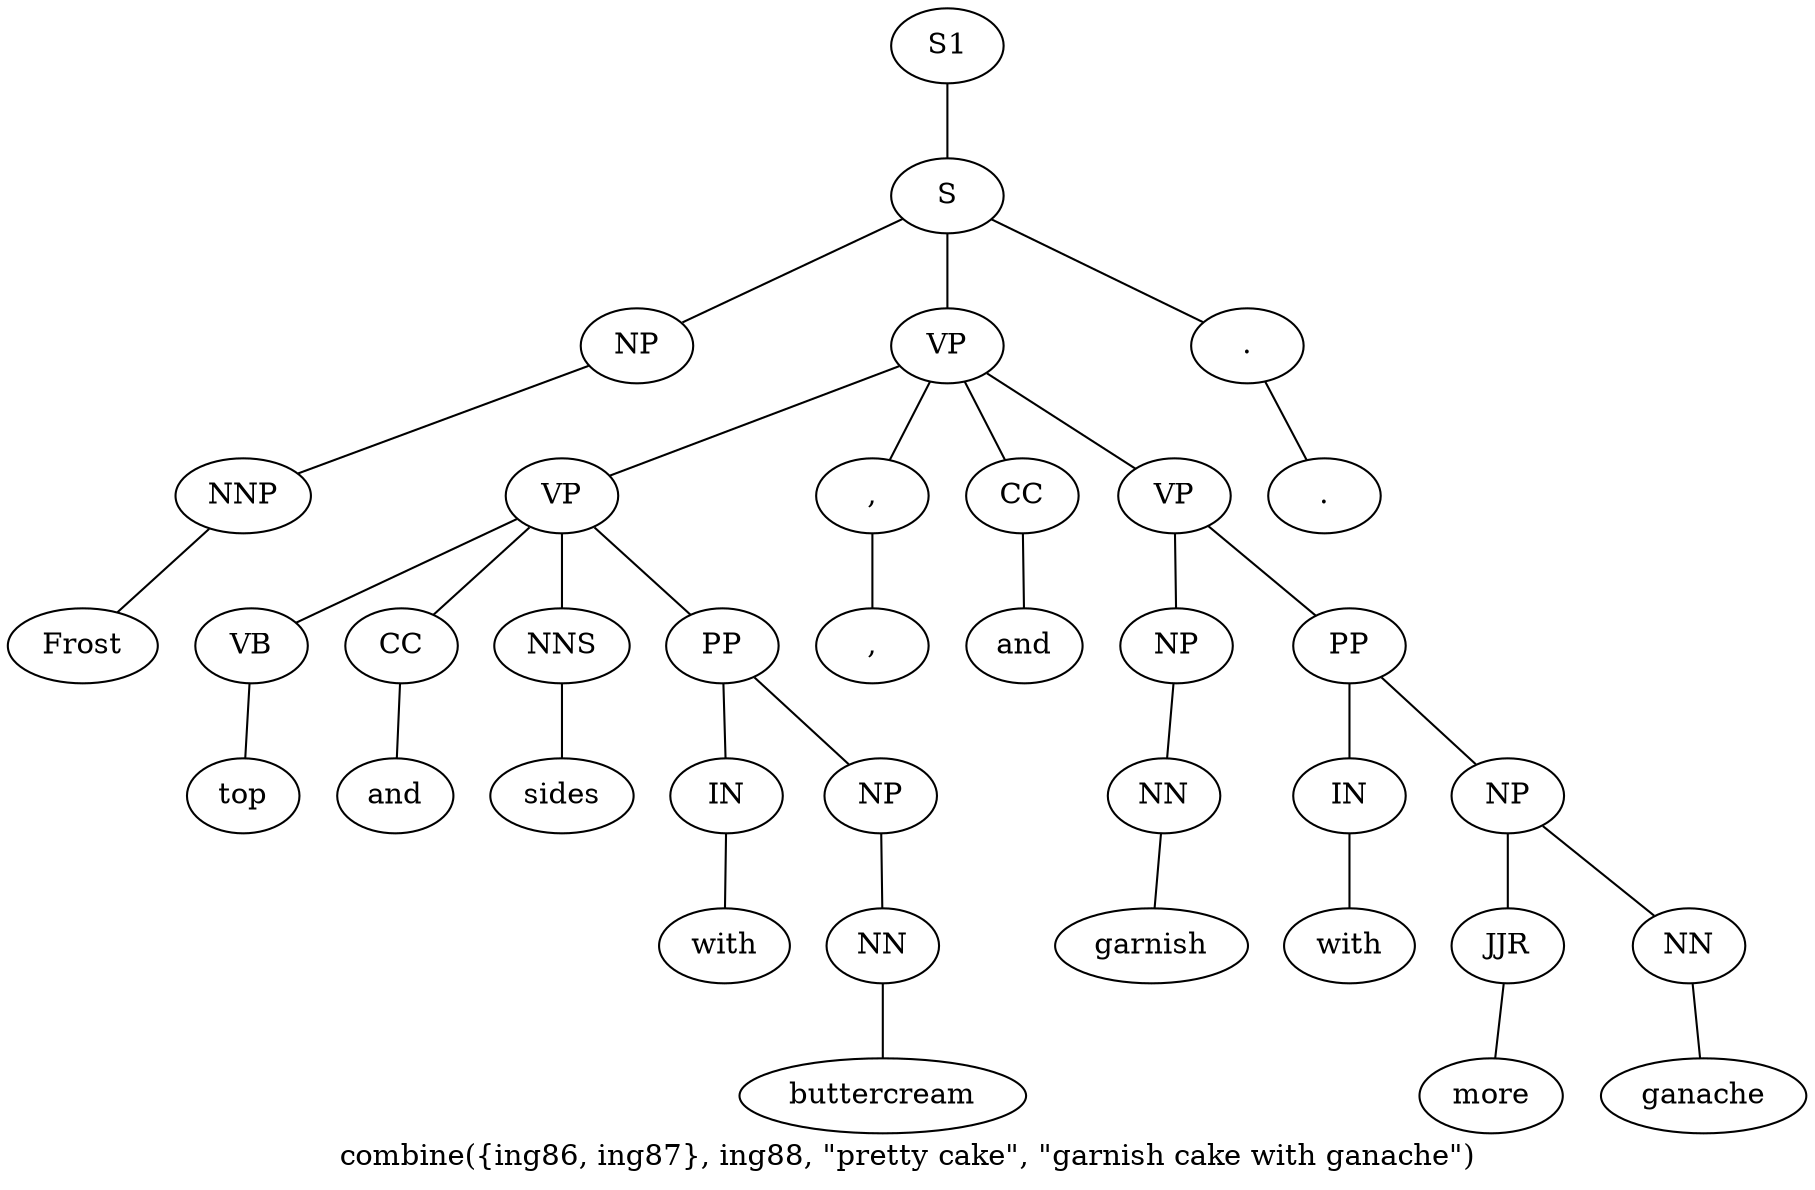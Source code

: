 graph SyntaxGraph {
	label = "combine({ing86, ing87}, ing88, \"pretty cake\", \"garnish cake with ganache\")";
	Node0 [label="S1"];
	Node1 [label="S"];
	Node2 [label="NP"];
	Node3 [label="NNP"];
	Node4 [label="Frost"];
	Node5 [label="VP"];
	Node6 [label="VP"];
	Node7 [label="VB"];
	Node8 [label="top"];
	Node9 [label="CC"];
	Node10 [label="and"];
	Node11 [label="NNS"];
	Node12 [label="sides"];
	Node13 [label="PP"];
	Node14 [label="IN"];
	Node15 [label="with"];
	Node16 [label="NP"];
	Node17 [label="NN"];
	Node18 [label="buttercream"];
	Node19 [label=","];
	Node20 [label=","];
	Node21 [label="CC"];
	Node22 [label="and"];
	Node23 [label="VP"];
	Node24 [label="NP"];
	Node25 [label="NN"];
	Node26 [label="garnish"];
	Node27 [label="PP"];
	Node28 [label="IN"];
	Node29 [label="with"];
	Node30 [label="NP"];
	Node31 [label="JJR"];
	Node32 [label="more"];
	Node33 [label="NN"];
	Node34 [label="ganache"];
	Node35 [label="."];
	Node36 [label="."];

	Node0 -- Node1;
	Node1 -- Node2;
	Node1 -- Node5;
	Node1 -- Node35;
	Node2 -- Node3;
	Node3 -- Node4;
	Node5 -- Node6;
	Node5 -- Node19;
	Node5 -- Node21;
	Node5 -- Node23;
	Node6 -- Node7;
	Node6 -- Node9;
	Node6 -- Node11;
	Node6 -- Node13;
	Node7 -- Node8;
	Node9 -- Node10;
	Node11 -- Node12;
	Node13 -- Node14;
	Node13 -- Node16;
	Node14 -- Node15;
	Node16 -- Node17;
	Node17 -- Node18;
	Node19 -- Node20;
	Node21 -- Node22;
	Node23 -- Node24;
	Node23 -- Node27;
	Node24 -- Node25;
	Node25 -- Node26;
	Node27 -- Node28;
	Node27 -- Node30;
	Node28 -- Node29;
	Node30 -- Node31;
	Node30 -- Node33;
	Node31 -- Node32;
	Node33 -- Node34;
	Node35 -- Node36;
}